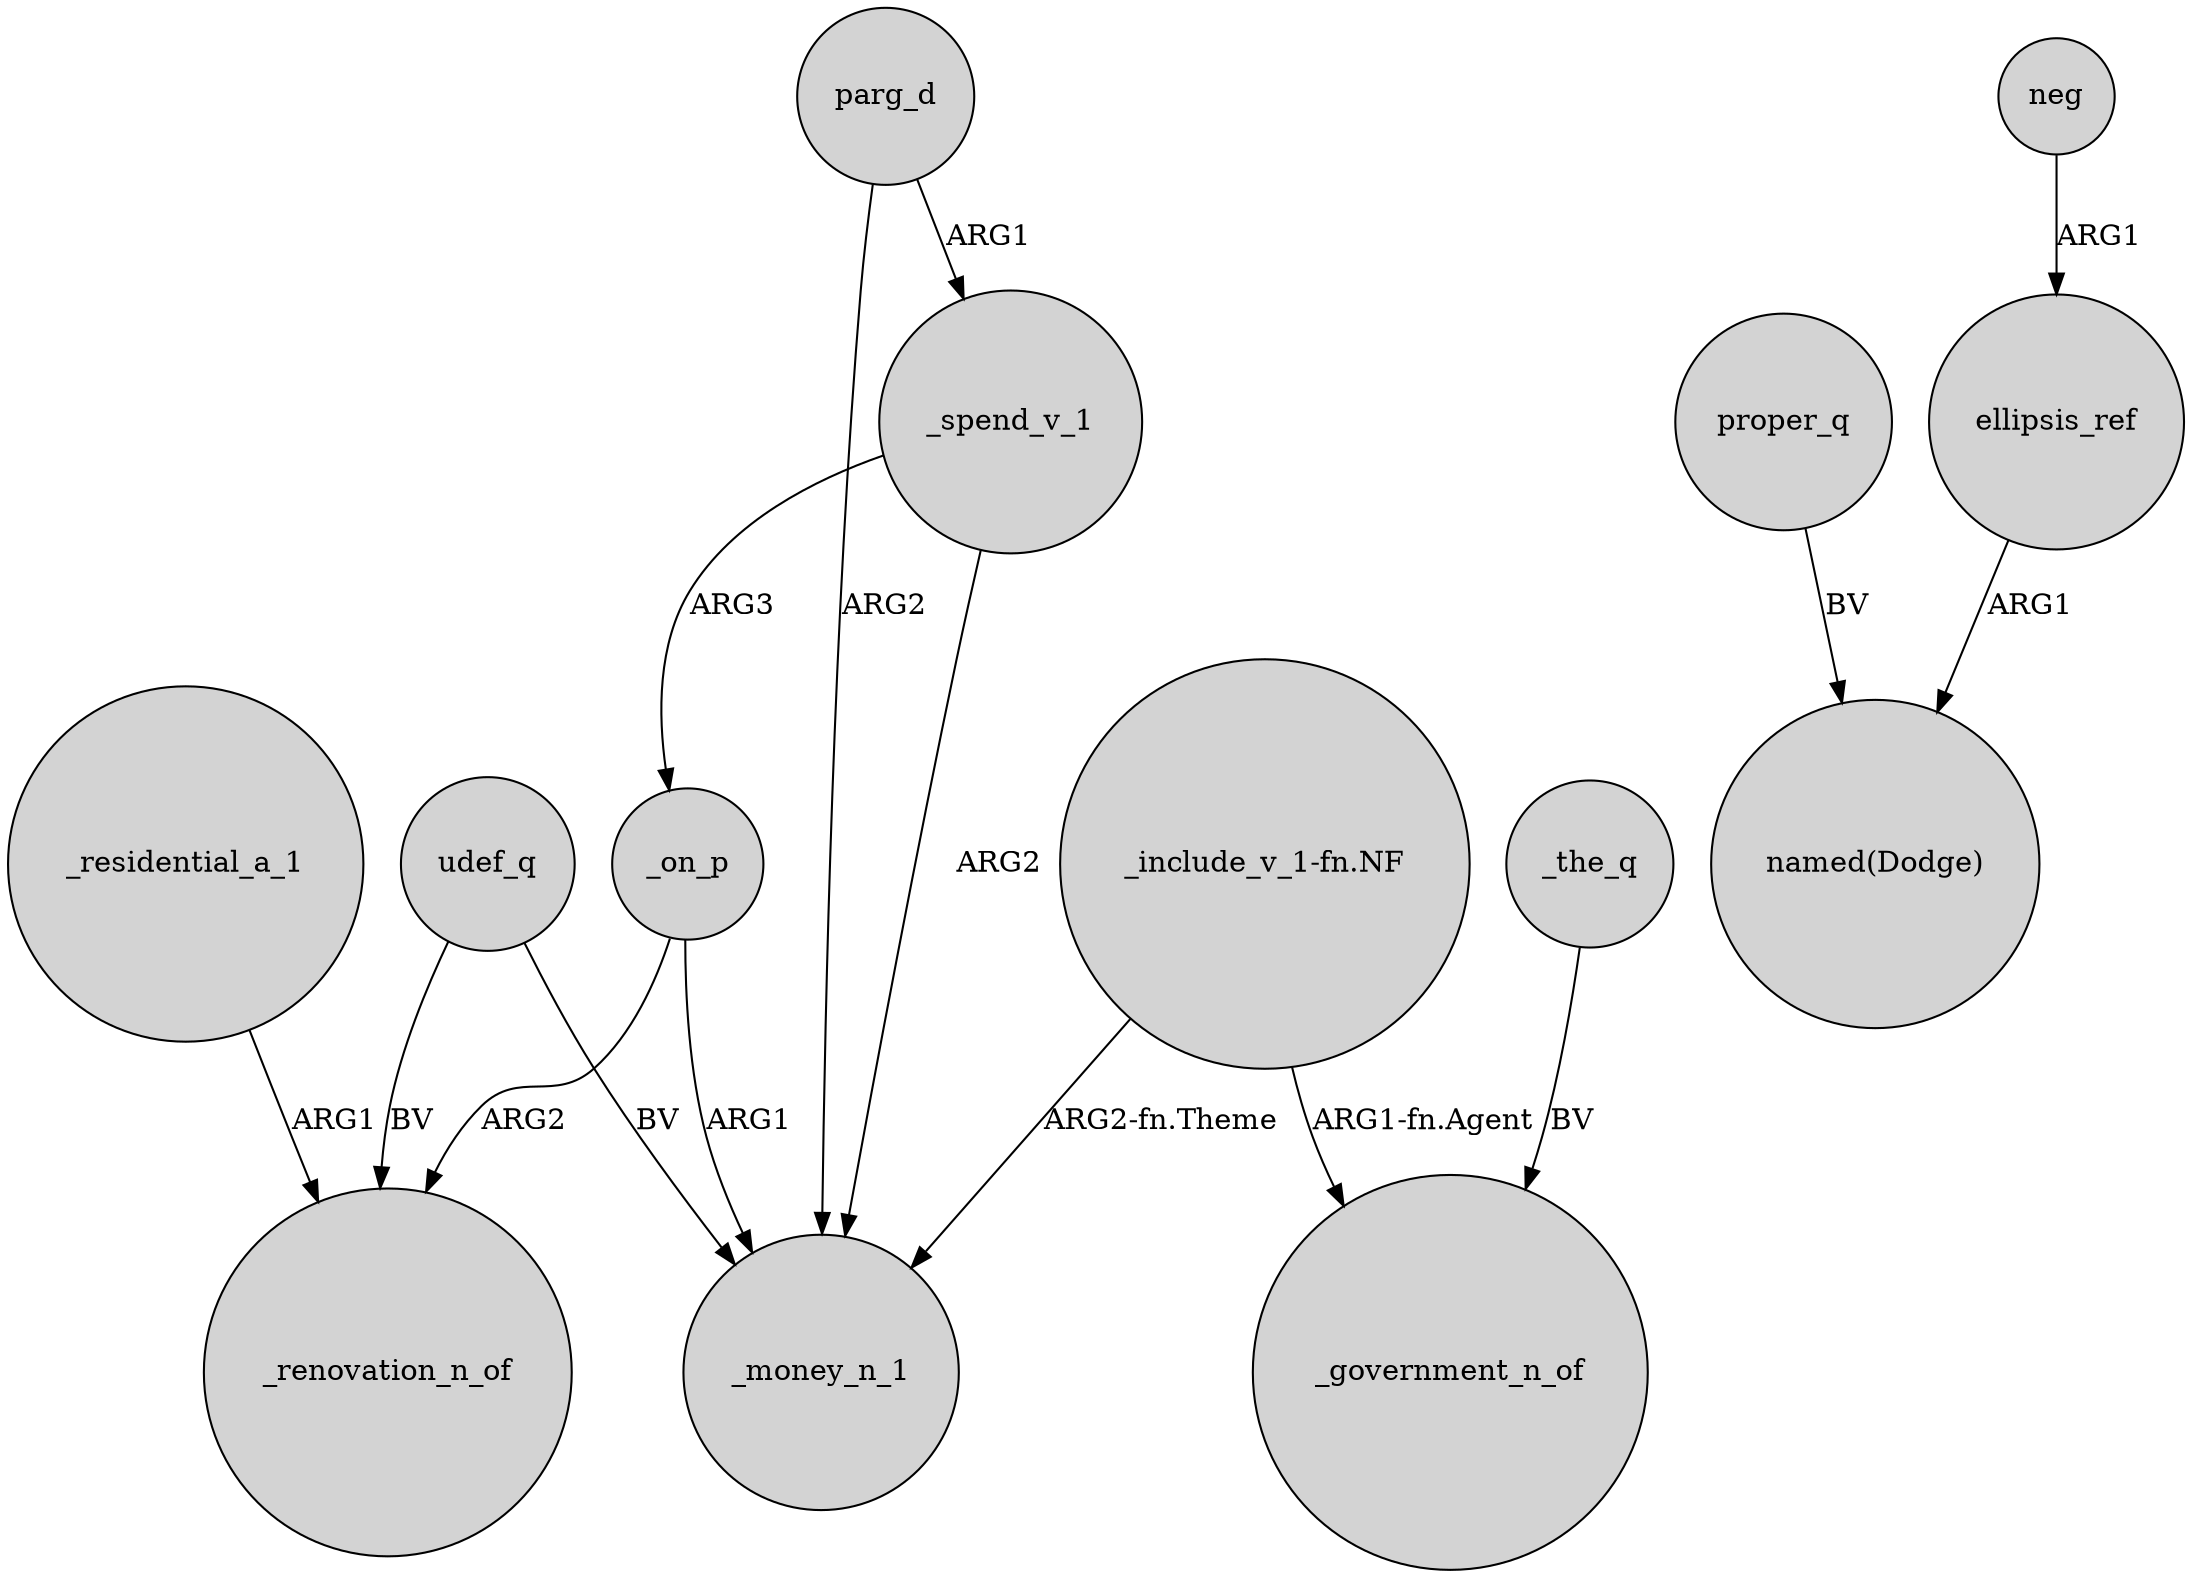 digraph {
	node [shape=circle style=filled]
	parg_d -> _spend_v_1 [label=ARG1]
	_the_q -> _government_n_of [label=BV]
	"_include_v_1-fn.NF" -> _government_n_of [label="ARG1-fn.Agent"]
	_spend_v_1 -> _money_n_1 [label=ARG2]
	udef_q -> _money_n_1 [label=BV]
	_on_p -> _renovation_n_of [label=ARG2]
	udef_q -> _renovation_n_of [label=BV]
	_on_p -> _money_n_1 [label=ARG1]
	proper_q -> "named(Dodge)" [label=BV]
	"_include_v_1-fn.NF" -> _money_n_1 [label="ARG2-fn.Theme"]
	_spend_v_1 -> _on_p [label=ARG3]
	neg -> ellipsis_ref [label=ARG1]
	ellipsis_ref -> "named(Dodge)" [label=ARG1]
	parg_d -> _money_n_1 [label=ARG2]
	_residential_a_1 -> _renovation_n_of [label=ARG1]
}
